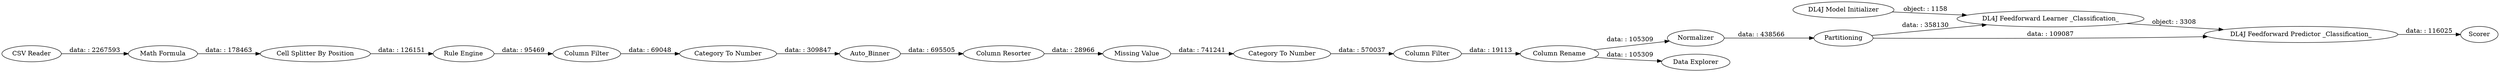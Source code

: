 digraph {
	"-4851726282809999610_15" [label="Missing Value"]
	"5484745857643020392_84" [label="DL4J Feedforward Learner _Classification_"]
	"5484745857643020392_85" [label="Column Filter"]
	"5484745857643020392_134" [label=Normalizer]
	"5349573425641463788_5" [label="Column Filter"]
	"5484745857643020392_79" [label="DL4J Feedforward Predictor _Classification_"]
	"5484745857643020392_80" [label=Scorer]
	"5349573425641463788_4" [label="Rule Engine"]
	"5484745857643020392_1" [label="CSV Reader"]
	"5484745857643020392_77" [label="DL4J Model Initializer"]
	"5484745857643020392_29" [label=Partitioning]
	"-4851726282809999610_150" [label="Category To Number"]
	"5484745857643020392_149" [label=Auto_Binner]
	"-4851726282809999610_6" [label="Column Resorter"]
	"5484745857643020392_136" [label="Column Rename"]
	"5349573425641463788_13" [label="Category To Number"]
	"5484745857643020392_153" [label="Data Explorer"]
	"5349573425641463788_2" [label="Math Formula"]
	"5349573425641463788_3" [label="Cell Splitter By Position"]
	"5484745857643020392_84" -> "5484745857643020392_79" [label="object: : 3308"]
	"5484745857643020392_29" -> "5484745857643020392_84" [label="data: : 358130"]
	"-4851726282809999610_150" -> "5484745857643020392_85" [label="data: : 570037"]
	"-4851726282809999610_15" -> "-4851726282809999610_150" [label="data: : 741241"]
	"5484745857643020392_136" -> "5484745857643020392_134" [label="data: : 105309"]
	"5484745857643020392_134" -> "5484745857643020392_29" [label="data: : 438566"]
	"5349573425641463788_5" -> "5349573425641463788_13" [label="data: : 69048"]
	"5484745857643020392_29" -> "5484745857643020392_79" [label="data: : 109087"]
	"5484745857643020392_136" -> "5484745857643020392_153" [label="data: : 105309"]
	"5349573425641463788_13" -> "5484745857643020392_149" [label="data: : 309847"]
	"5349573425641463788_2" -> "5349573425641463788_3" [label="data: : 178463"]
	"5484745857643020392_79" -> "5484745857643020392_80" [label="data: : 116025"]
	"5349573425641463788_4" -> "5349573425641463788_5" [label="data: : 95469"]
	"5484745857643020392_85" -> "5484745857643020392_136" [label="data: : 19113"]
	"5484745857643020392_1" -> "5349573425641463788_2" [label="data: : 2267593"]
	"-4851726282809999610_6" -> "-4851726282809999610_15" [label="data: : 28966"]
	"5349573425641463788_3" -> "5349573425641463788_4" [label="data: : 126151"]
	"5484745857643020392_149" -> "-4851726282809999610_6" [label="data: : 695505"]
	"5484745857643020392_77" -> "5484745857643020392_84" [label="object: : 1158"]
	rankdir=LR
}

